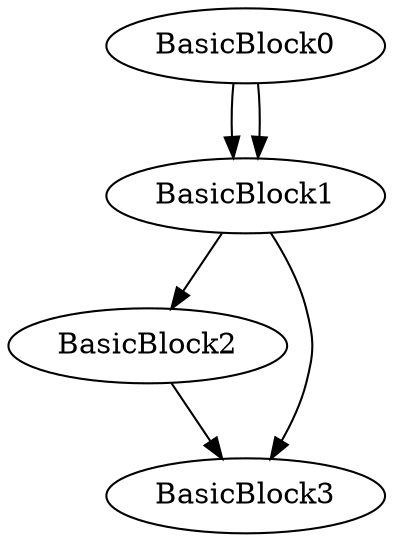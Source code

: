 digraph{
BasicBlock2 -> BasicBlock3
BasicBlock1 -> BasicBlock3
BasicBlock1 -> BasicBlock2
BasicBlock0 -> BasicBlock1
BasicBlock0 -> BasicBlock1
BasicBlock0
BasicBlock0
}
